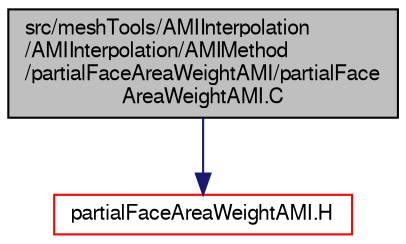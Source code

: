 digraph "src/meshTools/AMIInterpolation/AMIInterpolation/AMIMethod/partialFaceAreaWeightAMI/partialFaceAreaWeightAMI.C"
{
  bgcolor="transparent";
  edge [fontname="FreeSans",fontsize="10",labelfontname="FreeSans",labelfontsize="10"];
  node [fontname="FreeSans",fontsize="10",shape=record];
  Node0 [label="src/meshTools/AMIInterpolation\l/AMIInterpolation/AMIMethod\l/partialFaceAreaWeightAMI/partialFace\lAreaWeightAMI.C",height=0.2,width=0.4,color="black", fillcolor="grey75", style="filled", fontcolor="black"];
  Node0 -> Node1 [color="midnightblue",fontsize="10",style="solid",fontname="FreeSans"];
  Node1 [label="partialFaceAreaWeightAMI.H",height=0.2,width=0.4,color="red",URL="$a07286.html"];
}
